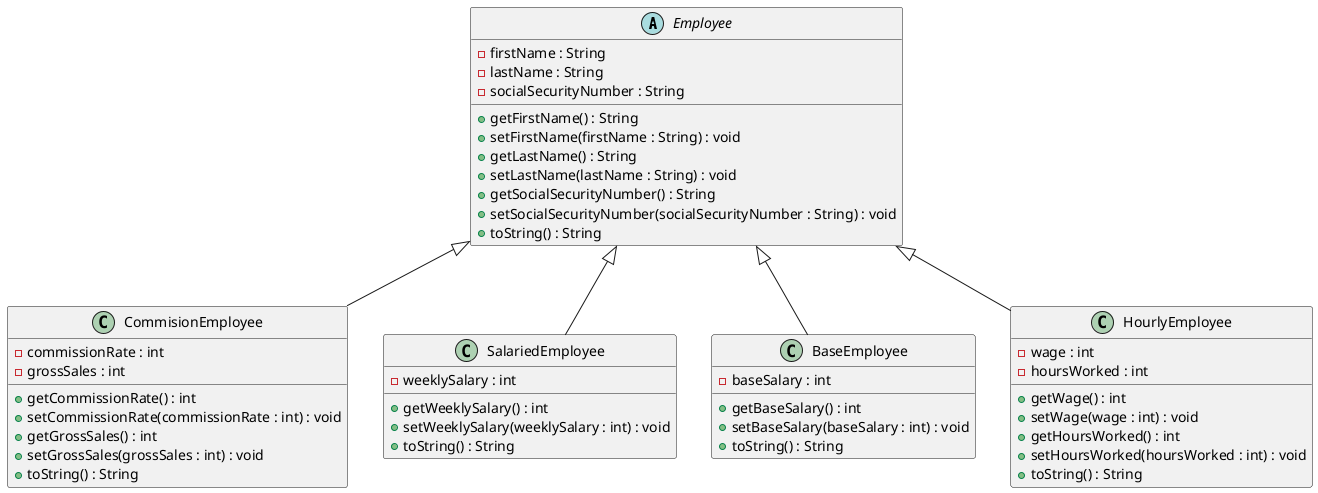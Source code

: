 @startuml

abstract class Employee {
  -firstName : String
  -lastName : String
  -socialSecurityNumber : String
  +getFirstName() : String
  +setFirstName(firstName : String) : void
  +getLastName() : String
  +setLastName(lastName : String) : void
  +getSocialSecurityNumber() : String
  +setSocialSecurityNumber(socialSecurityNumber : String) : void
  +toString() : String
}

class CommisionEmployee {
  -commissionRate : int
  -grossSales : int
  +getCommissionRate() : int
  +setCommissionRate(commissionRate : int) : void
  +getGrossSales() : int
  +setGrossSales(grossSales : int) : void
  +toString() : String
}

class SalariedEmployee {
  -weeklySalary : int
  +getWeeklySalary() : int
  +setWeeklySalary(weeklySalary : int) : void
  +toString() : String
}

class BaseEmployee {
  -baseSalary : int
  +getBaseSalary() : int
  +setBaseSalary(baseSalary : int) : void
  +toString() : String
}

class HourlyEmployee {
  -wage : int
  -hoursWorked : int
  +getWage() : int
  +setWage(wage : int) : void
  +getHoursWorked() : int
  +setHoursWorked(hoursWorked : int) : void
  +toString() : String
}

Employee <|-- SalariedEmployee
Employee <|-- HourlyEmployee
Employee <|-- CommisionEmployee
Employee <|-- BaseEmployee

@enduml